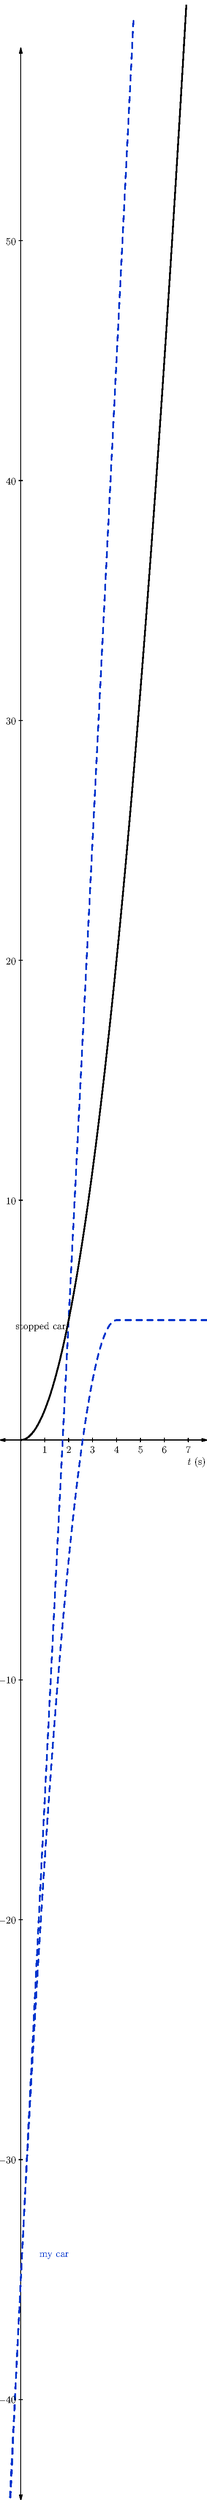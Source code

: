 /* File unicodetex not found. */

 /* Geogebra to Asymptote conversion, documentation at artofproblemsolving.com/Wiki, go to User:Azjps/geogebra */
import graph;  
size(8.65cm,0);
real labelscalefactor = 0.5; /* changes label-to-point distance */
pen dps = linewidth(0.7) + fontsize(12); defaultpen(dps); /* default pen style */ 
pen dotstyle = black; /* point style */ 
real xmin = -0.87, xmax = 7.79, ymin = -44.19, ymax = 58.03;  /* image dimensions */
pen qqttcc = rgb(0,0.2,0.8); 
Label laxis; laxis.p = fontsize(12); string xaxislabel (real x) { return "$" + string(x) + "$";} string yaxislabel (real x) { return "$" + string(x) + "$";} 
xaxis("$t\ \mathrm{(s)}$",xmin, xmax, Ticks(laxis, xaxislabel, Step = 1, Size = 2, NoZero), Arrows(6), above = true); 
yaxis("$x\ \mathrm{(m)}$", ymin, ymax, Ticks(laxis, yaxislabel, Step = 10, Size = 2, NoZero), Arrows(6), above = true); /* draws axes; NoZero hides '0' label */ 
 /* draw figures */
real f1 (real x) {return -35+20*x;} 
draw(graph(f1,-0.86,7.78), linewidth(1.6) + linetype("4 4") + qqttcc); 
real f2 (real x) {return 2.5/2*x^2;} 
draw(graph(f2,0.01,7.78), linewidth(1.6)); 
real f3 (real x) {
  if (x<4) return -35+20*x-5/2*x^2;
  return 5;
}
draw(graph(f3,-0.86,7.78), linewidth(1.6) + linetype("4 4") + qqttcc); 
 /* dots and labels */
label("my car", (0.73,-34.18), NE * labelscalefactor,qqttcc); 
label("stopped car", (-0.27,4.5), NE * labelscalefactor); 
clip((xmin,ymin)--(xmin,ymax)--(xmax,ymax+2)--(xmax,ymin)--cycle); 
 /* end of picture */

